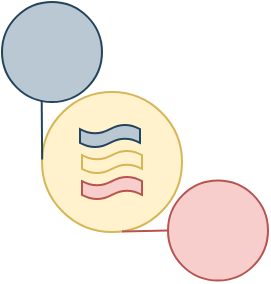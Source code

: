<mxfile version="13.7.9" type="device"><diagram id="l2sjn5S_Ug2lVAendBBC" name="Page-1"><mxGraphModel dx="1422" dy="783" grid="1" gridSize="10" guides="1" tooltips="1" connect="1" arrows="1" fold="1" page="1" pageScale="1" pageWidth="850" pageHeight="1100" math="0" shadow="0"><root><mxCell id="0"/><mxCell id="1" parent="0"/><mxCell id="dMPlQkUKxppWbVYRHtRA-1" value="" style="ellipse;whiteSpace=wrap;html=1;aspect=fixed;fillColor=#f8cecc;strokeColor=#b85450;direction=east;" parent="1" vertex="1"><mxGeometry x="93" y="108.25" width="50" height="50" as="geometry"/></mxCell><mxCell id="dMPlQkUKxppWbVYRHtRA-2" value="" style="ellipse;whiteSpace=wrap;html=1;aspect=fixed;fillColor=#fff2cc;strokeColor=#d6b656;direction=east;" parent="1" vertex="1"><mxGeometry x="30" y="64" width="70" height="70" as="geometry"/></mxCell><mxCell id="dMPlQkUKxppWbVYRHtRA-6" value="" style="ellipse;whiteSpace=wrap;html=1;aspect=fixed;fillColor=#bac8d3;strokeColor=#23445d;direction=east;" parent="1" vertex="1"><mxGeometry x="10" y="19" width="50" height="50" as="geometry"/></mxCell><mxCell id="dMPlQkUKxppWbVYRHtRA-14" value="" style="shape=tape;whiteSpace=wrap;html=1;fontFamily=Lucida Console;strokeColor=#23445d;fillColor=#bac8d3;direction=east;" parent="1" vertex="1"><mxGeometry x="49" y="80.25" width="30" height="11.5" as="geometry"/></mxCell><mxCell id="dMPlQkUKxppWbVYRHtRA-19" value="" style="shape=tape;whiteSpace=wrap;html=1;fontFamily=Lucida Console;strokeColor=#b85450;fillColor=#f8cecc;direction=east;" parent="1" vertex="1"><mxGeometry x="50" y="106.25" width="30" height="11.5" as="geometry"/></mxCell><mxCell id="dMPlQkUKxppWbVYRHtRA-26" value="" style="shape=tape;whiteSpace=wrap;html=1;fontFamily=Lucida Console;strokeColor=#d6b656;fillColor=#fff2cc;direction=east;" parent="1" vertex="1"><mxGeometry x="50" y="93.25" width="30" height="11.5" as="geometry"/></mxCell><mxCell id="dMPlQkUKxppWbVYRHtRA-27" value="" style="endArrow=none;html=1;rounded=0;fontFamily=Lucida Console;startArrow=none;startFill=0;fillColor=#bac8d3;strokeColor=#23445d;entryX=0.397;entryY=0.983;entryDx=0;entryDy=0;entryPerimeter=0;exitX=0.001;exitY=0.482;exitDx=0;exitDy=0;exitPerimeter=0;" parent="1" target="dMPlQkUKxppWbVYRHtRA-6" edge="1"><mxGeometry width="50" height="50" relative="1" as="geometry"><mxPoint x="30.07" y="97.74" as="sourcePoint"/><mxPoint x="28.65" y="68.6" as="targetPoint"/></mxGeometry></mxCell><mxCell id="dMPlQkUKxppWbVYRHtRA-28" value="" style="endArrow=none;html=1;rounded=0;fontFamily=Lucida Console;fillColor=#f8cecc;strokeColor=#b85450;entryX=0;entryY=0.5;entryDx=0;entryDy=0;" parent="1" target="dMPlQkUKxppWbVYRHtRA-1" edge="1"><mxGeometry width="50" height="50" relative="1" as="geometry"><mxPoint x="70" y="133.75" as="sourcePoint"/><mxPoint x="90" y="133.75" as="targetPoint"/></mxGeometry></mxCell></root></mxGraphModel></diagram></mxfile>